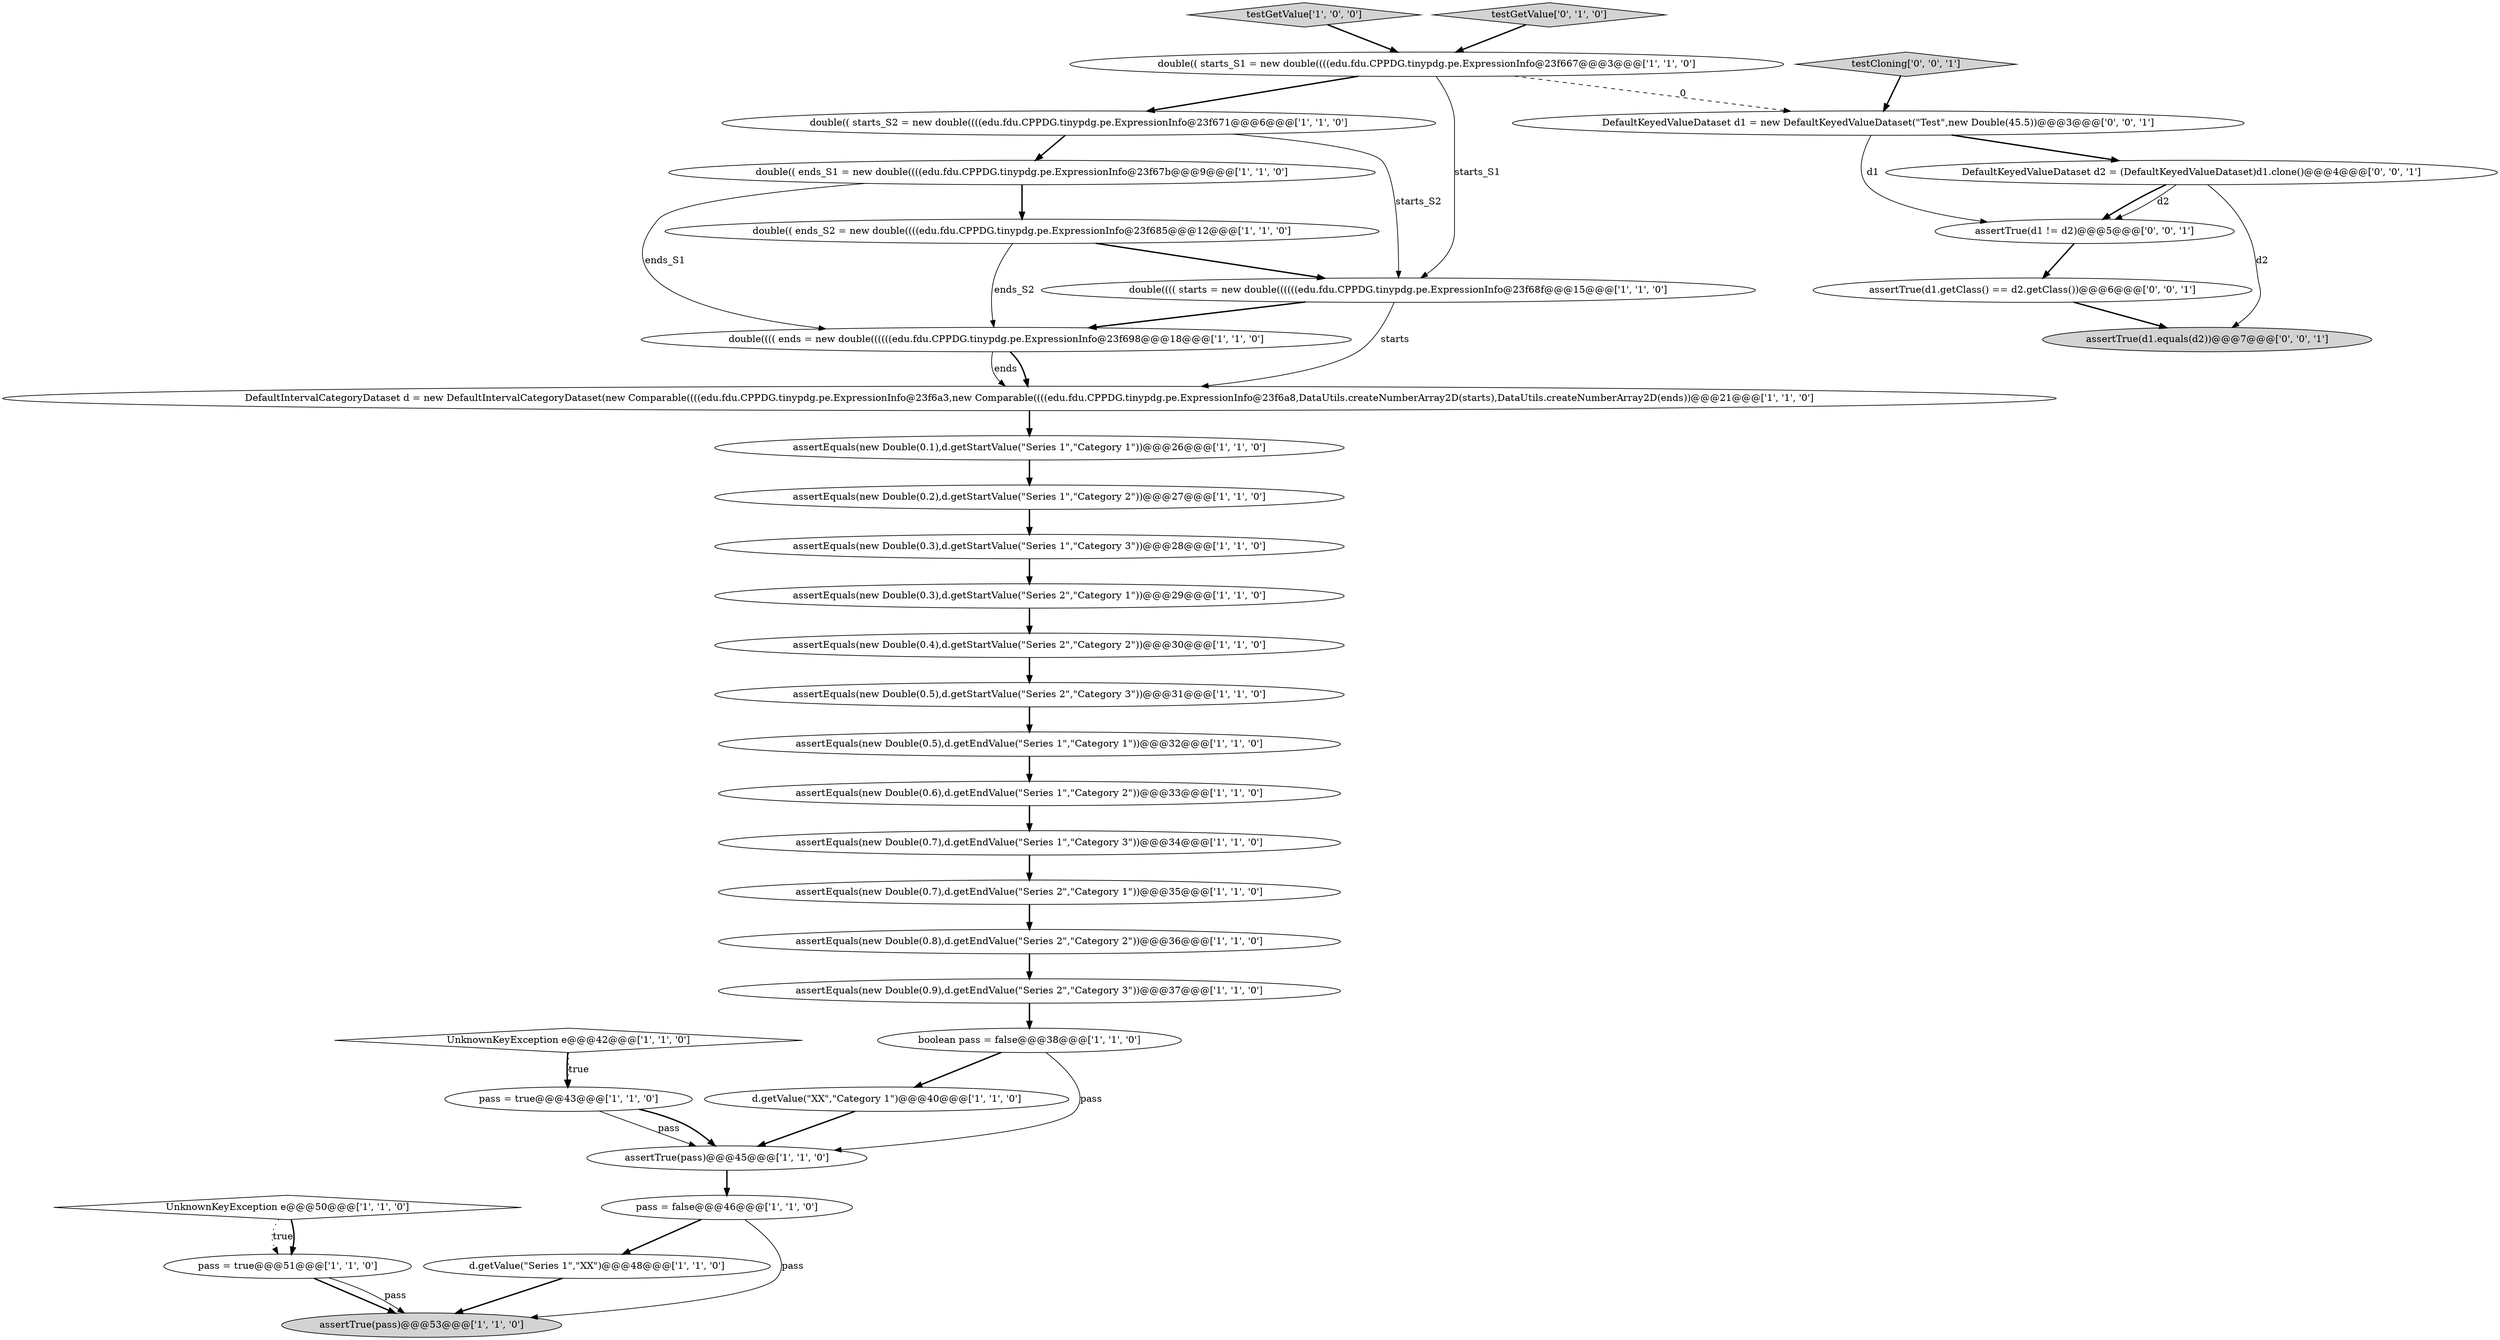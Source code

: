 digraph {
36 [style = filled, label = "assertTrue(d1 != d2)@@@5@@@['0', '0', '1']", fillcolor = white, shape = ellipse image = "AAA0AAABBB3BBB"];
15 [style = filled, label = "assertEquals(new Double(0.7),d.getEndValue(\"Series 2\",\"Category 1\"))@@@35@@@['1', '1', '0']", fillcolor = white, shape = ellipse image = "AAA0AAABBB1BBB"];
19 [style = filled, label = "d.getValue(\"XX\",\"Category 1\")@@@40@@@['1', '1', '0']", fillcolor = white, shape = ellipse image = "AAA0AAABBB1BBB"];
31 [style = filled, label = "assertTrue(d1.getClass() == d2.getClass())@@@6@@@['0', '0', '1']", fillcolor = white, shape = ellipse image = "AAA0AAABBB3BBB"];
1 [style = filled, label = "assertTrue(pass)@@@45@@@['1', '1', '0']", fillcolor = white, shape = ellipse image = "AAA0AAABBB1BBB"];
14 [style = filled, label = "assertEquals(new Double(0.2),d.getStartValue(\"Series 1\",\"Category 2\"))@@@27@@@['1', '1', '0']", fillcolor = white, shape = ellipse image = "AAA0AAABBB1BBB"];
6 [style = filled, label = "testGetValue['1', '0', '0']", fillcolor = lightgray, shape = diamond image = "AAA0AAABBB1BBB"];
30 [style = filled, label = "testGetValue['0', '1', '0']", fillcolor = lightgray, shape = diamond image = "AAA0AAABBB2BBB"];
5 [style = filled, label = "d.getValue(\"Series 1\",\"XX\")@@@48@@@['1', '1', '0']", fillcolor = white, shape = ellipse image = "AAA0AAABBB1BBB"];
3 [style = filled, label = "assertTrue(pass)@@@53@@@['1', '1', '0']", fillcolor = lightgray, shape = ellipse image = "AAA0AAABBB1BBB"];
29 [style = filled, label = "assertEquals(new Double(0.9),d.getEndValue(\"Series 2\",\"Category 3\"))@@@37@@@['1', '1', '0']", fillcolor = white, shape = ellipse image = "AAA0AAABBB1BBB"];
28 [style = filled, label = "assertEquals(new Double(0.8),d.getEndValue(\"Series 2\",\"Category 2\"))@@@36@@@['1', '1', '0']", fillcolor = white, shape = ellipse image = "AAA0AAABBB1BBB"];
35 [style = filled, label = "DefaultKeyedValueDataset d2 = (DefaultKeyedValueDataset)d1.clone()@@@4@@@['0', '0', '1']", fillcolor = white, shape = ellipse image = "AAA0AAABBB3BBB"];
17 [style = filled, label = "pass = true@@@43@@@['1', '1', '0']", fillcolor = white, shape = ellipse image = "AAA0AAABBB1BBB"];
21 [style = filled, label = "double(( ends_S1 = new double((((edu.fdu.CPPDG.tinypdg.pe.ExpressionInfo@23f67b@@@9@@@['1', '1', '0']", fillcolor = white, shape = ellipse image = "AAA0AAABBB1BBB"];
11 [style = filled, label = "assertEquals(new Double(0.6),d.getEndValue(\"Series 1\",\"Category 2\"))@@@33@@@['1', '1', '0']", fillcolor = white, shape = ellipse image = "AAA0AAABBB1BBB"];
10 [style = filled, label = "UnknownKeyException e@@@50@@@['1', '1', '0']", fillcolor = white, shape = diamond image = "AAA0AAABBB1BBB"];
2 [style = filled, label = "pass = false@@@46@@@['1', '1', '0']", fillcolor = white, shape = ellipse image = "AAA0AAABBB1BBB"];
7 [style = filled, label = "double(((( starts = new double((((((edu.fdu.CPPDG.tinypdg.pe.ExpressionInfo@23f68f@@@15@@@['1', '1', '0']", fillcolor = white, shape = ellipse image = "AAA0AAABBB1BBB"];
16 [style = filled, label = "assertEquals(new Double(0.1),d.getStartValue(\"Series 1\",\"Category 1\"))@@@26@@@['1', '1', '0']", fillcolor = white, shape = ellipse image = "AAA0AAABBB1BBB"];
34 [style = filled, label = "DefaultKeyedValueDataset d1 = new DefaultKeyedValueDataset(\"Test\",new Double(45.5))@@@3@@@['0', '0', '1']", fillcolor = white, shape = ellipse image = "AAA0AAABBB3BBB"];
13 [style = filled, label = "double(((( ends = new double((((((edu.fdu.CPPDG.tinypdg.pe.ExpressionInfo@23f698@@@18@@@['1', '1', '0']", fillcolor = white, shape = ellipse image = "AAA0AAABBB1BBB"];
12 [style = filled, label = "assertEquals(new Double(0.4),d.getStartValue(\"Series 2\",\"Category 2\"))@@@30@@@['1', '1', '0']", fillcolor = white, shape = ellipse image = "AAA0AAABBB1BBB"];
26 [style = filled, label = "DefaultIntervalCategoryDataset d = new DefaultIntervalCategoryDataset(new Comparable((((edu.fdu.CPPDG.tinypdg.pe.ExpressionInfo@23f6a3,new Comparable((((edu.fdu.CPPDG.tinypdg.pe.ExpressionInfo@23f6a8,DataUtils.createNumberArray2D(starts),DataUtils.createNumberArray2D(ends))@@@21@@@['1', '1', '0']", fillcolor = white, shape = ellipse image = "AAA0AAABBB1BBB"];
24 [style = filled, label = "double(( starts_S1 = new double((((edu.fdu.CPPDG.tinypdg.pe.ExpressionInfo@23f667@@@3@@@['1', '1', '0']", fillcolor = white, shape = ellipse image = "AAA0AAABBB1BBB"];
33 [style = filled, label = "testCloning['0', '0', '1']", fillcolor = lightgray, shape = diamond image = "AAA0AAABBB3BBB"];
4 [style = filled, label = "assertEquals(new Double(0.7),d.getEndValue(\"Series 1\",\"Category 3\"))@@@34@@@['1', '1', '0']", fillcolor = white, shape = ellipse image = "AAA0AAABBB1BBB"];
27 [style = filled, label = "boolean pass = false@@@38@@@['1', '1', '0']", fillcolor = white, shape = ellipse image = "AAA0AAABBB1BBB"];
25 [style = filled, label = "double(( starts_S2 = new double((((edu.fdu.CPPDG.tinypdg.pe.ExpressionInfo@23f671@@@6@@@['1', '1', '0']", fillcolor = white, shape = ellipse image = "AAA0AAABBB1BBB"];
9 [style = filled, label = "double(( ends_S2 = new double((((edu.fdu.CPPDG.tinypdg.pe.ExpressionInfo@23f685@@@12@@@['1', '1', '0']", fillcolor = white, shape = ellipse image = "AAA0AAABBB1BBB"];
32 [style = filled, label = "assertTrue(d1.equals(d2))@@@7@@@['0', '0', '1']", fillcolor = lightgray, shape = ellipse image = "AAA0AAABBB3BBB"];
0 [style = filled, label = "pass = true@@@51@@@['1', '1', '0']", fillcolor = white, shape = ellipse image = "AAA0AAABBB1BBB"];
8 [style = filled, label = "UnknownKeyException e@@@42@@@['1', '1', '0']", fillcolor = white, shape = diamond image = "AAA0AAABBB1BBB"];
18 [style = filled, label = "assertEquals(new Double(0.5),d.getStartValue(\"Series 2\",\"Category 3\"))@@@31@@@['1', '1', '0']", fillcolor = white, shape = ellipse image = "AAA0AAABBB1BBB"];
22 [style = filled, label = "assertEquals(new Double(0.5),d.getEndValue(\"Series 1\",\"Category 1\"))@@@32@@@['1', '1', '0']", fillcolor = white, shape = ellipse image = "AAA0AAABBB1BBB"];
20 [style = filled, label = "assertEquals(new Double(0.3),d.getStartValue(\"Series 1\",\"Category 3\"))@@@28@@@['1', '1', '0']", fillcolor = white, shape = ellipse image = "AAA0AAABBB1BBB"];
23 [style = filled, label = "assertEquals(new Double(0.3),d.getStartValue(\"Series 2\",\"Category 1\"))@@@29@@@['1', '1', '0']", fillcolor = white, shape = ellipse image = "AAA0AAABBB1BBB"];
22->11 [style = bold, label=""];
13->26 [style = bold, label=""];
20->23 [style = bold, label=""];
11->4 [style = bold, label=""];
29->27 [style = bold, label=""];
26->16 [style = bold, label=""];
19->1 [style = bold, label=""];
35->32 [style = solid, label="d2"];
18->22 [style = bold, label=""];
34->36 [style = solid, label="d1"];
2->5 [style = bold, label=""];
21->13 [style = solid, label="ends_S1"];
33->34 [style = bold, label=""];
24->7 [style = solid, label="starts_S1"];
2->3 [style = solid, label="pass"];
6->24 [style = bold, label=""];
0->3 [style = bold, label=""];
10->0 [style = dotted, label="true"];
8->17 [style = bold, label=""];
10->0 [style = bold, label=""];
31->32 [style = bold, label=""];
9->13 [style = solid, label="ends_S2"];
7->13 [style = bold, label=""];
25->21 [style = bold, label=""];
13->26 [style = solid, label="ends"];
15->28 [style = bold, label=""];
27->1 [style = solid, label="pass"];
17->1 [style = solid, label="pass"];
0->3 [style = solid, label="pass"];
24->34 [style = dashed, label="0"];
25->7 [style = solid, label="starts_S2"];
23->12 [style = bold, label=""];
36->31 [style = bold, label=""];
16->14 [style = bold, label=""];
12->18 [style = bold, label=""];
35->36 [style = bold, label=""];
35->36 [style = solid, label="d2"];
27->19 [style = bold, label=""];
24->25 [style = bold, label=""];
5->3 [style = bold, label=""];
21->9 [style = bold, label=""];
34->35 [style = bold, label=""];
4->15 [style = bold, label=""];
7->26 [style = solid, label="starts"];
1->2 [style = bold, label=""];
30->24 [style = bold, label=""];
8->17 [style = dotted, label="true"];
14->20 [style = bold, label=""];
28->29 [style = bold, label=""];
17->1 [style = bold, label=""];
9->7 [style = bold, label=""];
}
